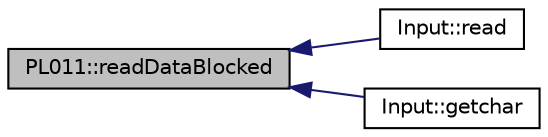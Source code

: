 digraph "PL011::readDataBlocked"
{
  edge [fontname="Helvetica",fontsize="10",labelfontname="Helvetica",labelfontsize="10"];
  node [fontname="Helvetica",fontsize="10",shape=record];
  rankdir="LR";
  Node15 [label="PL011::readDataBlocked",height=0.2,width=0.4,color="black", fillcolor="grey75", style="filled", fontcolor="black"];
  Node15 -> Node16 [dir="back",color="midnightblue",fontsize="10",style="solid",fontname="Helvetica"];
  Node16 [label="Input::read",height=0.2,width=0.4,color="black", fillcolor="white", style="filled",URL="$d4/d7b/class_input.html#a4ec24787bc038bcb246750d968eb4c41"];
  Node15 -> Node17 [dir="back",color="midnightblue",fontsize="10",style="solid",fontname="Helvetica"];
  Node17 [label="Input::getchar",height=0.2,width=0.4,color="black", fillcolor="white", style="filled",URL="$d4/d7b/class_input.html#ae4c4c180a444789bf86deb437aba4eeb"];
}
